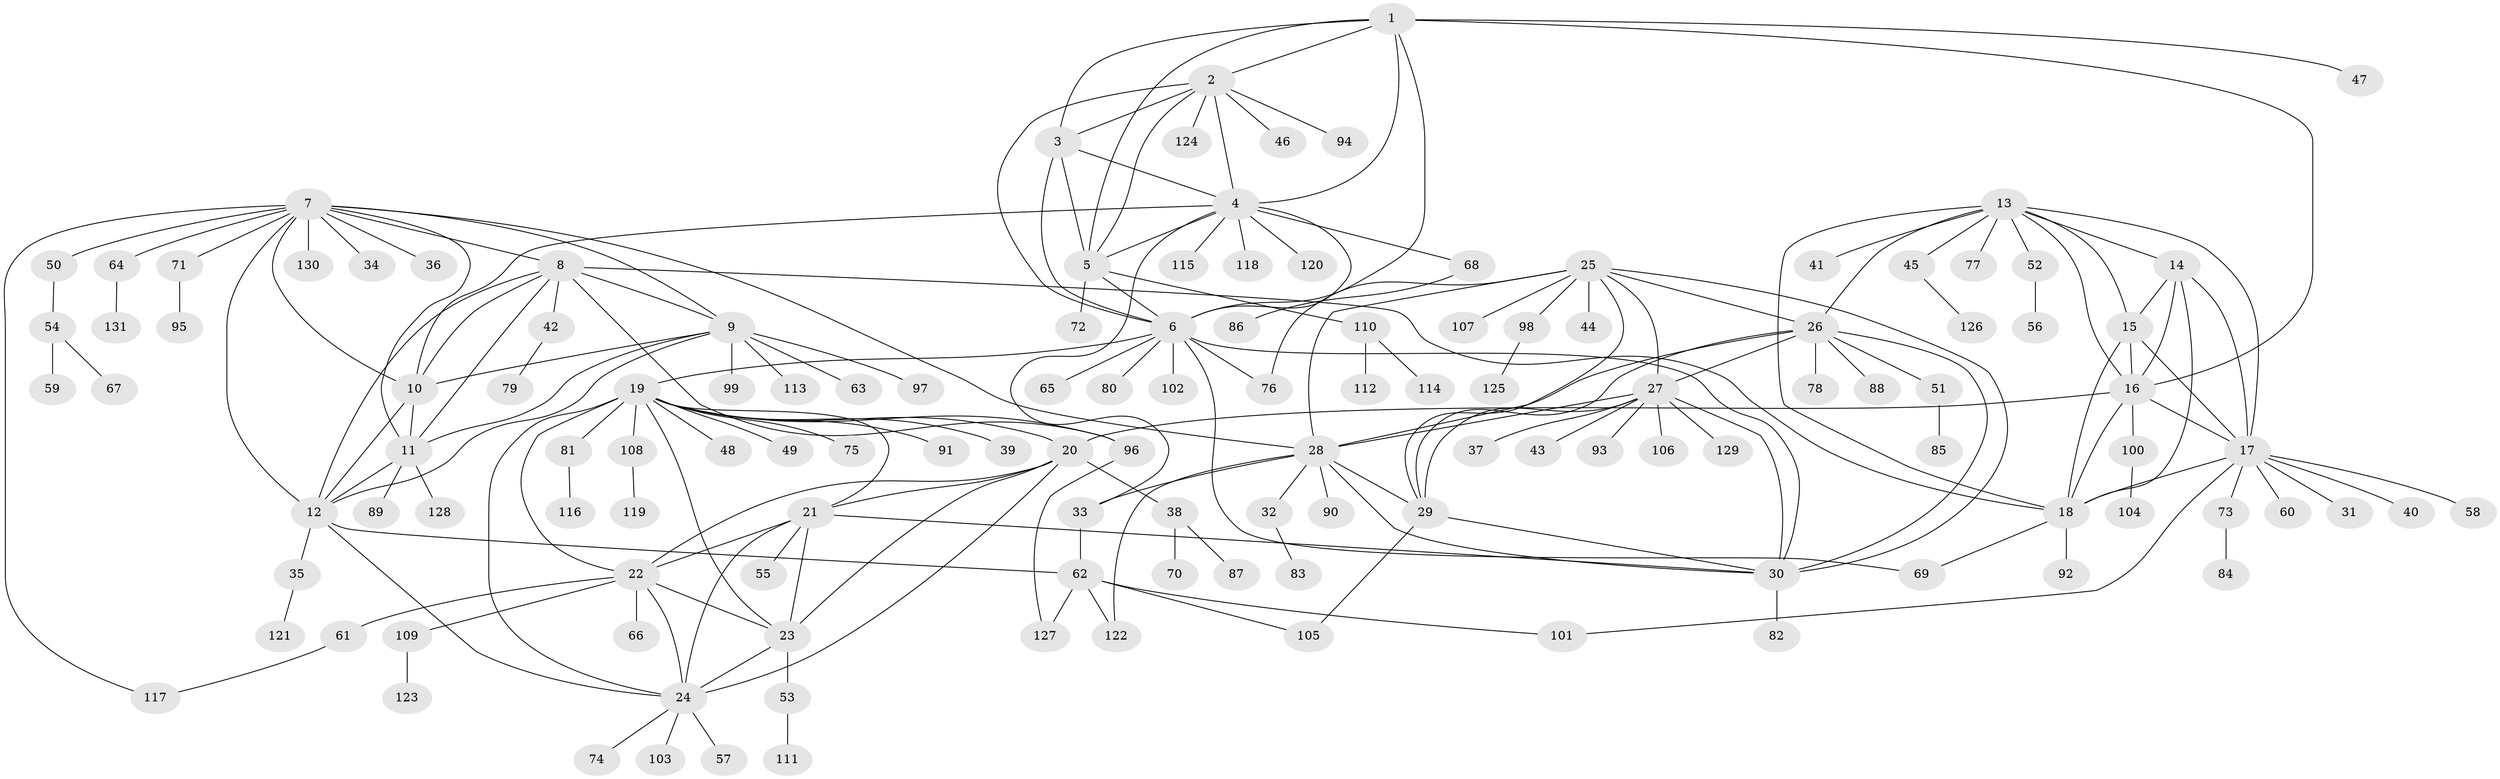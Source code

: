 // coarse degree distribution, {6: 0.038461538461538464, 7: 0.05128205128205128, 4: 0.038461538461538464, 16: 0.01282051282051282, 5: 0.05128205128205128, 8: 0.05128205128205128, 14: 0.01282051282051282, 3: 0.01282051282051282, 10: 0.01282051282051282, 13: 0.01282051282051282, 1: 0.6153846153846154, 2: 0.08974358974358974}
// Generated by graph-tools (version 1.1) at 2025/19/03/04/25 18:19:53]
// undirected, 131 vertices, 196 edges
graph export_dot {
graph [start="1"]
  node [color=gray90,style=filled];
  1;
  2;
  3;
  4;
  5;
  6;
  7;
  8;
  9;
  10;
  11;
  12;
  13;
  14;
  15;
  16;
  17;
  18;
  19;
  20;
  21;
  22;
  23;
  24;
  25;
  26;
  27;
  28;
  29;
  30;
  31;
  32;
  33;
  34;
  35;
  36;
  37;
  38;
  39;
  40;
  41;
  42;
  43;
  44;
  45;
  46;
  47;
  48;
  49;
  50;
  51;
  52;
  53;
  54;
  55;
  56;
  57;
  58;
  59;
  60;
  61;
  62;
  63;
  64;
  65;
  66;
  67;
  68;
  69;
  70;
  71;
  72;
  73;
  74;
  75;
  76;
  77;
  78;
  79;
  80;
  81;
  82;
  83;
  84;
  85;
  86;
  87;
  88;
  89;
  90;
  91;
  92;
  93;
  94;
  95;
  96;
  97;
  98;
  99;
  100;
  101;
  102;
  103;
  104;
  105;
  106;
  107;
  108;
  109;
  110;
  111;
  112;
  113;
  114;
  115;
  116;
  117;
  118;
  119;
  120;
  121;
  122;
  123;
  124;
  125;
  126;
  127;
  128;
  129;
  130;
  131;
  1 -- 2;
  1 -- 3;
  1 -- 4;
  1 -- 5;
  1 -- 6;
  1 -- 16;
  1 -- 47;
  2 -- 3;
  2 -- 4;
  2 -- 5;
  2 -- 6;
  2 -- 46;
  2 -- 94;
  2 -- 124;
  3 -- 4;
  3 -- 5;
  3 -- 6;
  4 -- 5;
  4 -- 6;
  4 -- 10;
  4 -- 33;
  4 -- 68;
  4 -- 115;
  4 -- 118;
  4 -- 120;
  5 -- 6;
  5 -- 72;
  5 -- 110;
  6 -- 19;
  6 -- 30;
  6 -- 65;
  6 -- 69;
  6 -- 76;
  6 -- 80;
  6 -- 102;
  7 -- 8;
  7 -- 9;
  7 -- 10;
  7 -- 11;
  7 -- 12;
  7 -- 28;
  7 -- 34;
  7 -- 36;
  7 -- 50;
  7 -- 64;
  7 -- 71;
  7 -- 117;
  7 -- 130;
  8 -- 9;
  8 -- 10;
  8 -- 11;
  8 -- 12;
  8 -- 18;
  8 -- 42;
  8 -- 96;
  9 -- 10;
  9 -- 11;
  9 -- 12;
  9 -- 63;
  9 -- 97;
  9 -- 99;
  9 -- 113;
  10 -- 11;
  10 -- 12;
  11 -- 12;
  11 -- 89;
  11 -- 128;
  12 -- 24;
  12 -- 35;
  12 -- 62;
  13 -- 14;
  13 -- 15;
  13 -- 16;
  13 -- 17;
  13 -- 18;
  13 -- 26;
  13 -- 41;
  13 -- 45;
  13 -- 52;
  13 -- 77;
  14 -- 15;
  14 -- 16;
  14 -- 17;
  14 -- 18;
  15 -- 16;
  15 -- 17;
  15 -- 18;
  16 -- 17;
  16 -- 18;
  16 -- 20;
  16 -- 100;
  17 -- 18;
  17 -- 31;
  17 -- 40;
  17 -- 58;
  17 -- 60;
  17 -- 73;
  17 -- 101;
  18 -- 69;
  18 -- 92;
  19 -- 20;
  19 -- 21;
  19 -- 22;
  19 -- 23;
  19 -- 24;
  19 -- 39;
  19 -- 48;
  19 -- 49;
  19 -- 75;
  19 -- 81;
  19 -- 91;
  19 -- 96;
  19 -- 108;
  20 -- 21;
  20 -- 22;
  20 -- 23;
  20 -- 24;
  20 -- 38;
  21 -- 22;
  21 -- 23;
  21 -- 24;
  21 -- 30;
  21 -- 55;
  22 -- 23;
  22 -- 24;
  22 -- 61;
  22 -- 66;
  22 -- 109;
  23 -- 24;
  23 -- 53;
  24 -- 57;
  24 -- 74;
  24 -- 103;
  25 -- 26;
  25 -- 27;
  25 -- 28;
  25 -- 29;
  25 -- 30;
  25 -- 44;
  25 -- 76;
  25 -- 98;
  25 -- 107;
  26 -- 27;
  26 -- 28;
  26 -- 29;
  26 -- 30;
  26 -- 51;
  26 -- 78;
  26 -- 88;
  27 -- 28;
  27 -- 29;
  27 -- 30;
  27 -- 37;
  27 -- 43;
  27 -- 93;
  27 -- 106;
  27 -- 129;
  28 -- 29;
  28 -- 30;
  28 -- 32;
  28 -- 33;
  28 -- 90;
  28 -- 122;
  29 -- 30;
  29 -- 105;
  30 -- 82;
  32 -- 83;
  33 -- 62;
  35 -- 121;
  38 -- 70;
  38 -- 87;
  42 -- 79;
  45 -- 126;
  50 -- 54;
  51 -- 85;
  52 -- 56;
  53 -- 111;
  54 -- 59;
  54 -- 67;
  61 -- 117;
  62 -- 101;
  62 -- 105;
  62 -- 122;
  62 -- 127;
  64 -- 131;
  68 -- 86;
  71 -- 95;
  73 -- 84;
  81 -- 116;
  96 -- 127;
  98 -- 125;
  100 -- 104;
  108 -- 119;
  109 -- 123;
  110 -- 112;
  110 -- 114;
}
